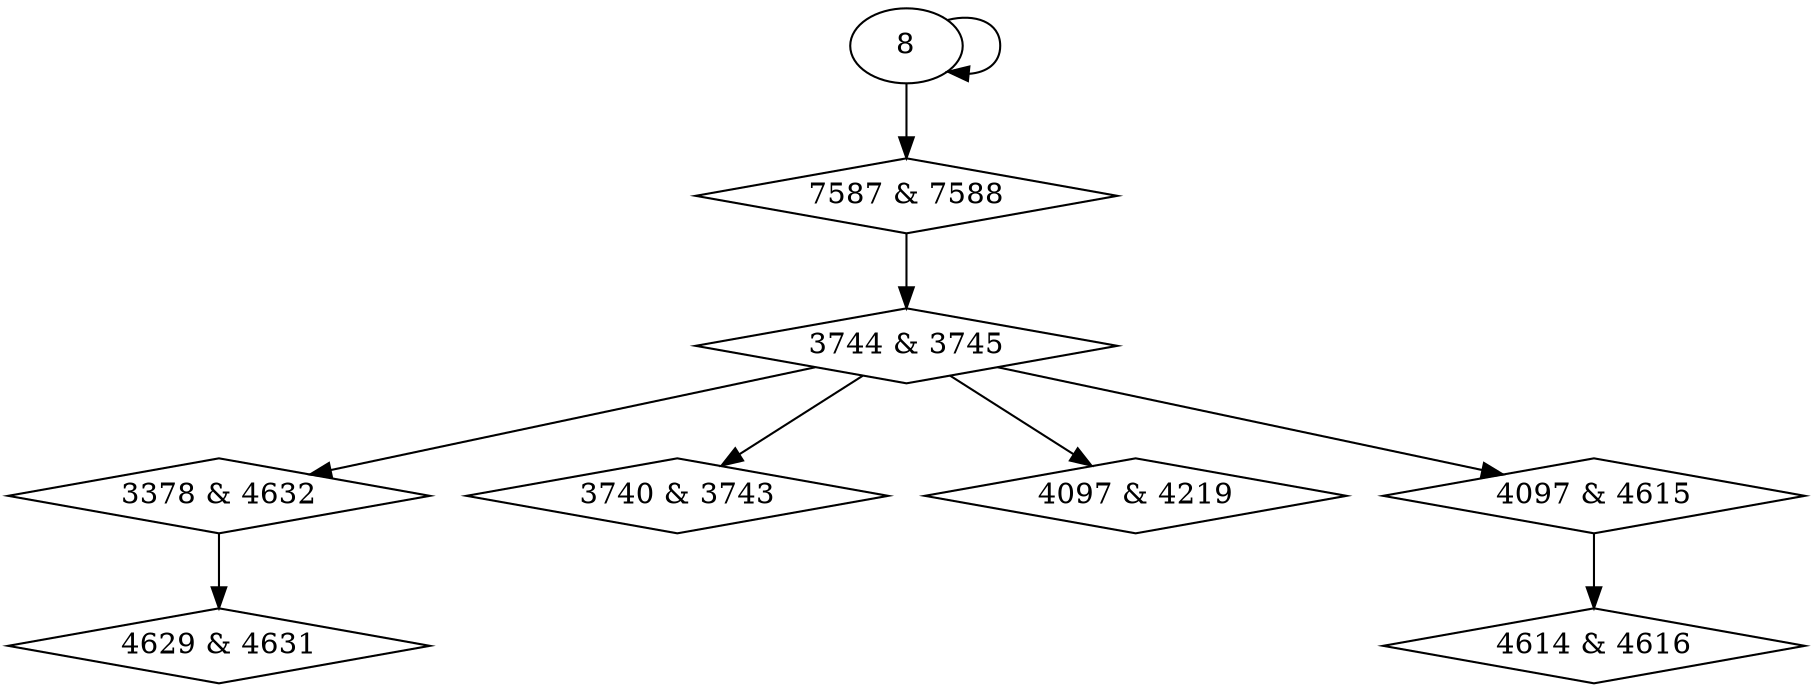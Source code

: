 digraph {
0 [label = "3378 & 4632", shape = diamond];
1 [label = "3740 & 3743", shape = diamond];
2 [label = "3744 & 3745", shape = diamond];
3 [label = "4097 & 4219", shape = diamond];
4 [label = "4097 & 4615", shape = diamond];
5 [label = "4614 & 4616", shape = diamond];
6 [label = "4629 & 4631", shape = diamond];
7 [label = "7587 & 7588", shape = diamond];
2 -> 0;
2 -> 1;
7 -> 2;
2 -> 3;
2 -> 4;
4 -> 5;
0 -> 6;
8 -> 7;
8 -> 8;
}
